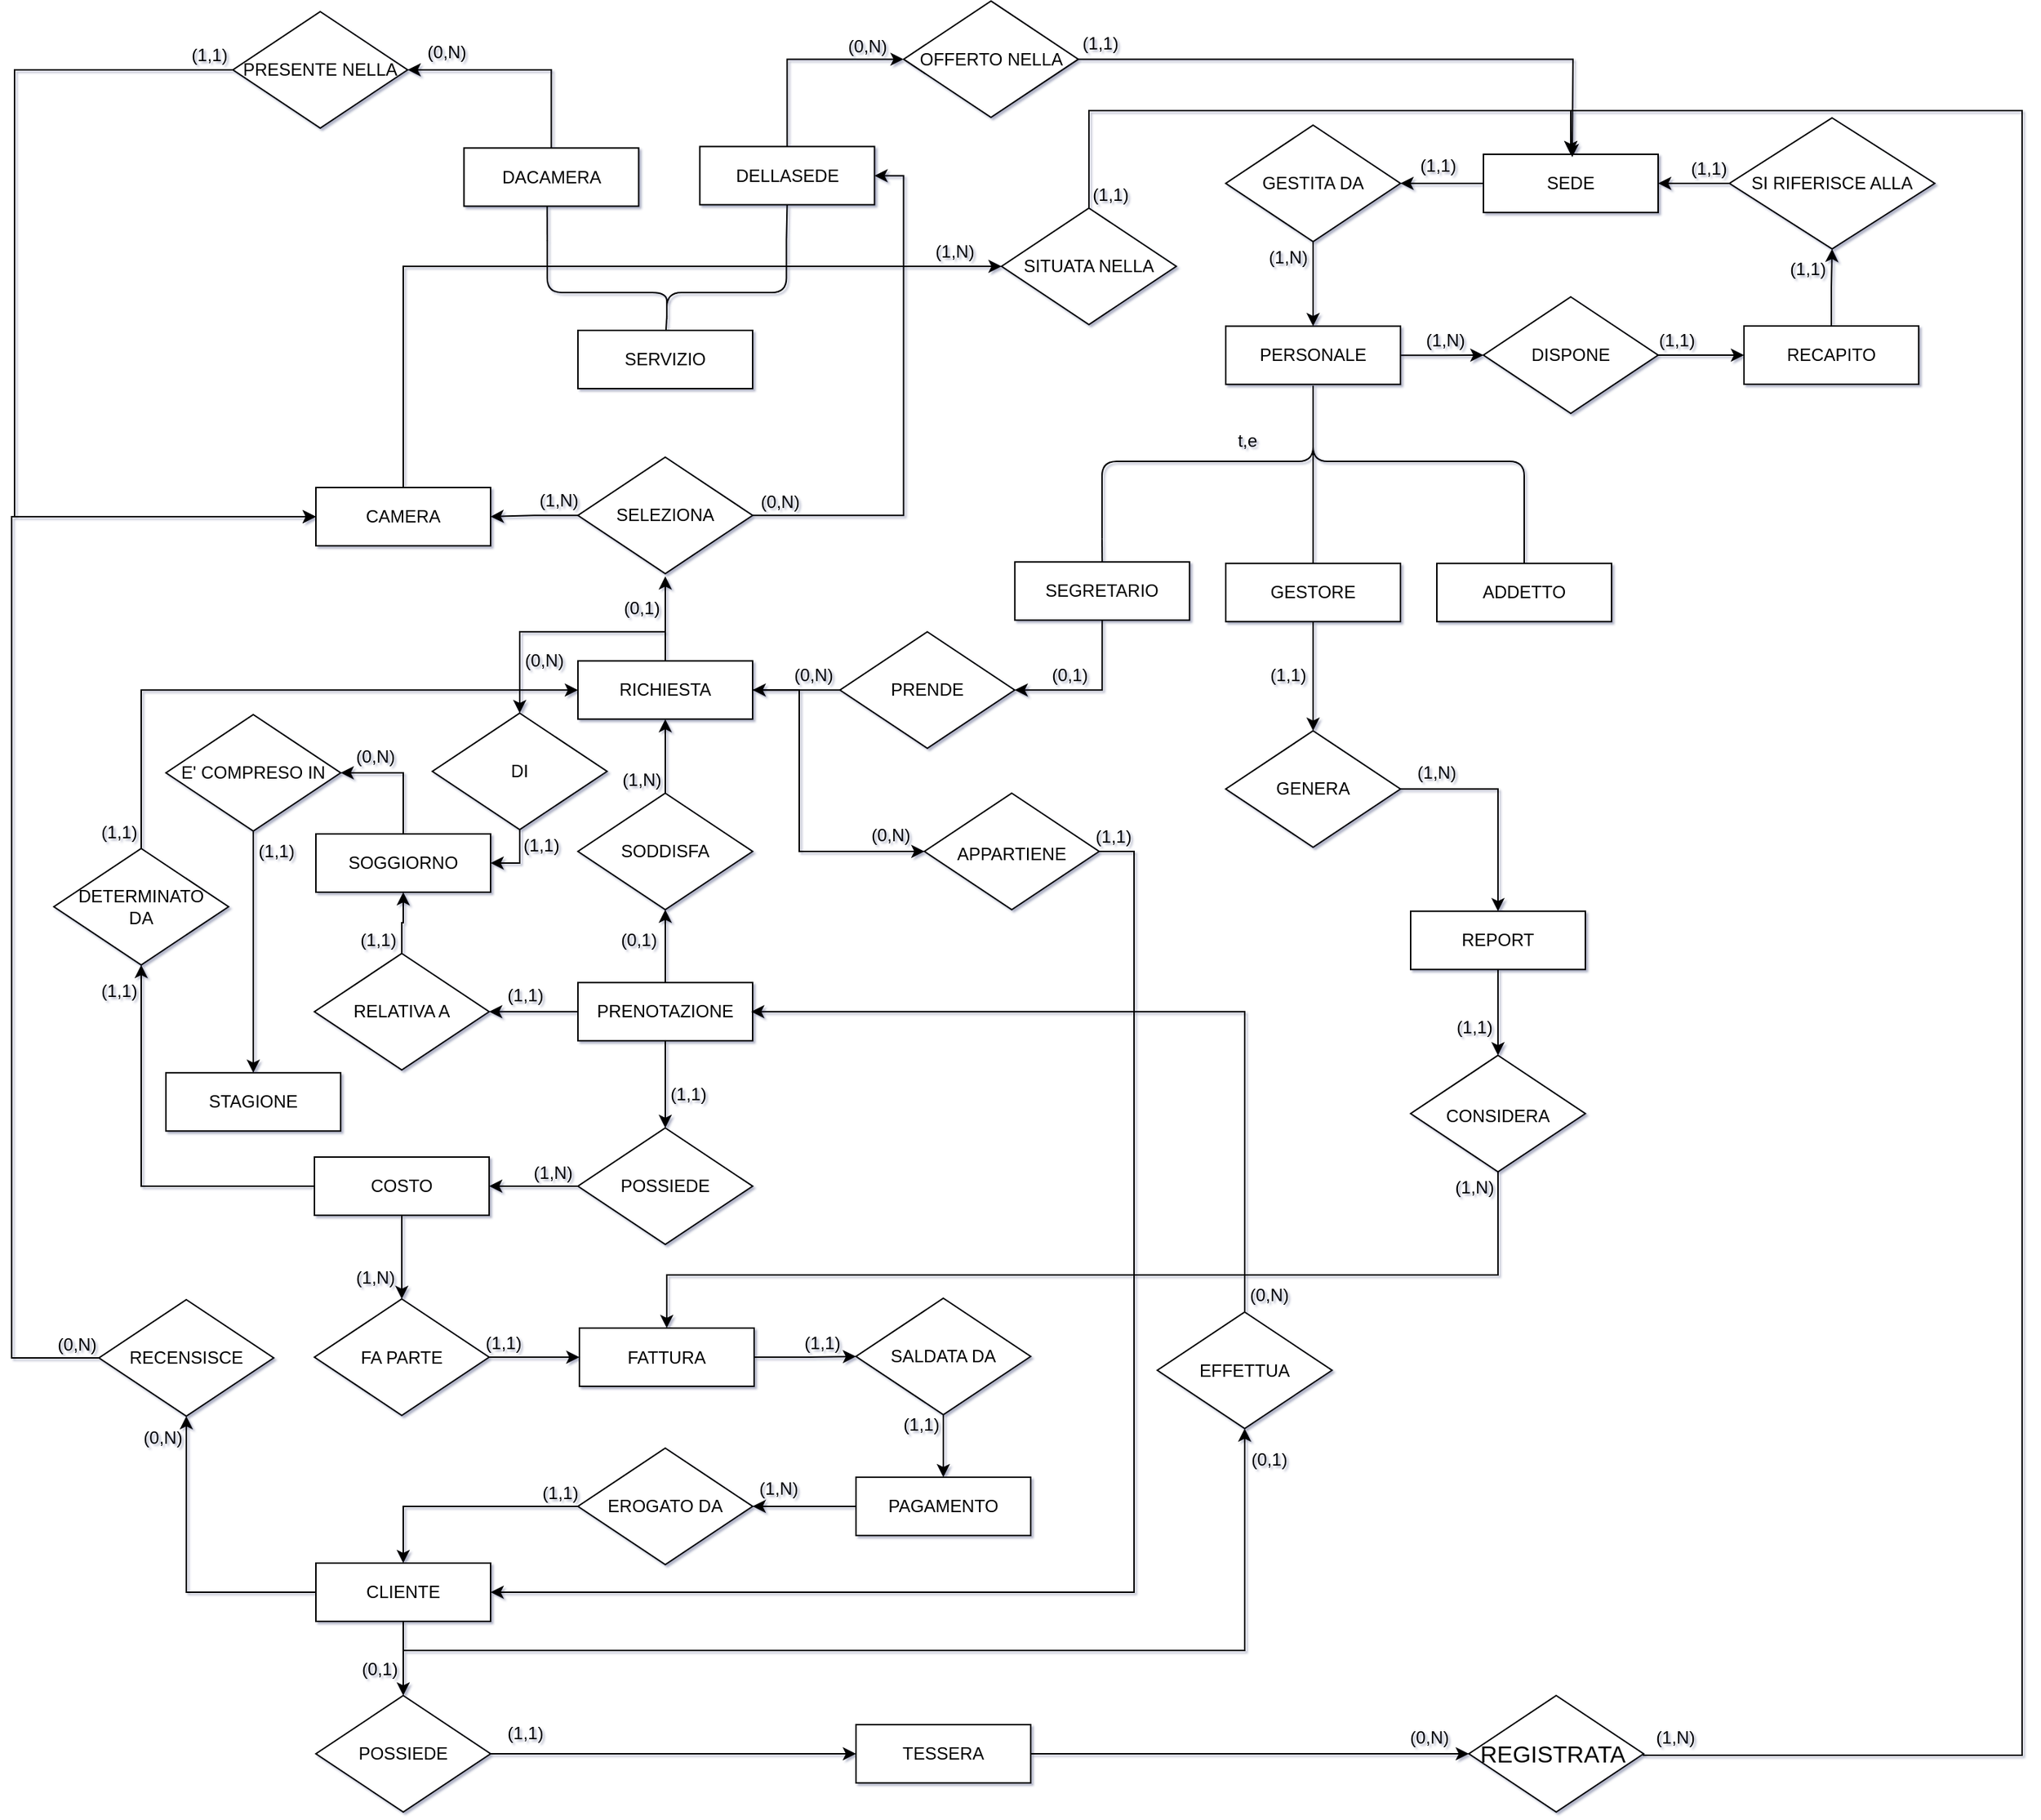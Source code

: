 <mxfile version="20.8.21" type="google"><diagram id="C5RBs43oDa-KdzZeNtuy" name="Page-1"><mxGraphModel grid="1" page="1" gridSize="10" guides="1" tooltips="1" connect="1" arrows="1" fold="1" pageScale="1" pageWidth="827" pageHeight="1169" math="0" shadow="1"><root><mxCell id="WIyWlLk6GJQsqaUBKTNV-0"/><mxCell id="WIyWlLk6GJQsqaUBKTNV-1" parent="WIyWlLk6GJQsqaUBKTNV-0"/><mxCell id="6fpHNB0eVCHuUHspSvbp-46" style="edgeStyle=orthogonalEdgeStyle;rounded=0;orthogonalLoop=1;jettySize=auto;html=1;entryX=0;entryY=0.5;entryDx=0;entryDy=0;fontSize=12;" edge="1" parent="WIyWlLk6GJQsqaUBKTNV-1" source="6fpHNB0eVCHuUHspSvbp-22" target="6fpHNB0eVCHuUHspSvbp-45"><mxGeometry relative="1" as="geometry"/></mxCell><mxCell id="6fpHNB0eVCHuUHspSvbp-22" value="PERSONALE" style="rounded=0;whiteSpace=wrap;html=1;fontSize=12;" vertex="1" parent="WIyWlLk6GJQsqaUBKTNV-1"><mxGeometry x="-558" y="-1033.88" width="120" height="40" as="geometry"/></mxCell><mxCell id="6fpHNB0eVCHuUHspSvbp-23" value="" style="shape=curlyBracket;whiteSpace=wrap;html=1;rounded=1;flipH=1;labelPosition=right;verticalLabelPosition=middle;align=left;verticalAlign=middle;fontSize=12;rotation=-90;size=0.5;" vertex="1" parent="WIyWlLk6GJQsqaUBKTNV-1"><mxGeometry x="-551.12" y="-1086" width="106.25" height="290" as="geometry"/></mxCell><mxCell id="6fpHNB0eVCHuUHspSvbp-117" style="edgeStyle=orthogonalEdgeStyle;rounded=0;orthogonalLoop=1;jettySize=auto;html=1;entryX=0.5;entryY=0;entryDx=0;entryDy=0;fontSize=12;" edge="1" parent="WIyWlLk6GJQsqaUBKTNV-1" source="6fpHNB0eVCHuUHspSvbp-25" target="6fpHNB0eVCHuUHspSvbp-35"><mxGeometry relative="1" as="geometry"/></mxCell><mxCell id="6fpHNB0eVCHuUHspSvbp-25" value="GESTORE" style="rounded=0;whiteSpace=wrap;html=1;fontSize=12;" vertex="1" parent="WIyWlLk6GJQsqaUBKTNV-1"><mxGeometry x="-558" y="-870.88" width="120" height="40" as="geometry"/></mxCell><mxCell id="6fpHNB0eVCHuUHspSvbp-26" style="edgeStyle=orthogonalEdgeStyle;rounded=0;orthogonalLoop=1;jettySize=auto;html=1;entryX=1;entryY=0.5;entryDx=0;entryDy=0;fontSize=12;exitX=0.5;exitY=1;exitDx=0;exitDy=0;" edge="1" parent="WIyWlLk6GJQsqaUBKTNV-1" source="6fpHNB0eVCHuUHspSvbp-27" target="6fpHNB0eVCHuUHspSvbp-40"><mxGeometry relative="1" as="geometry"/></mxCell><mxCell id="6fpHNB0eVCHuUHspSvbp-27" value="SEGRETARIO" style="rounded=0;whiteSpace=wrap;html=1;fontSize=12;" vertex="1" parent="WIyWlLk6GJQsqaUBKTNV-1"><mxGeometry x="-702.87" y="-871.88" width="120" height="40" as="geometry"/></mxCell><mxCell id="6fpHNB0eVCHuUHspSvbp-28" value="" style="endArrow=none;html=1;rounded=0;fontSize=12;startSize=8;endSize=8;curved=1;exitX=0.1;exitY=0.5;exitDx=0;exitDy=0;exitPerimeter=0;entryX=0.5;entryY=1;entryDx=0;entryDy=0;" edge="1" parent="WIyWlLk6GJQsqaUBKTNV-1" source="6fpHNB0eVCHuUHspSvbp-23"><mxGeometry width="50" height="50" relative="1" as="geometry"><mxPoint x="-468" y="-972.88" as="sourcePoint"/><mxPoint x="-498" y="-992.88" as="targetPoint"/></mxGeometry></mxCell><mxCell id="6fpHNB0eVCHuUHspSvbp-29" value="ADDETTO" style="rounded=0;whiteSpace=wrap;html=1;fontSize=12;" vertex="1" parent="WIyWlLk6GJQsqaUBKTNV-1"><mxGeometry x="-413" y="-870.88" width="120" height="40" as="geometry"/></mxCell><mxCell id="6fpHNB0eVCHuUHspSvbp-31" value="" style="endArrow=none;html=1;rounded=0;fontSize=12;startSize=8;endSize=8;curved=1;exitX=0.5;exitY=1;exitDx=0;exitDy=0;entryX=0.5;entryY=0;entryDx=0;entryDy=0;" edge="1" parent="WIyWlLk6GJQsqaUBKTNV-1" target="6fpHNB0eVCHuUHspSvbp-25"><mxGeometry width="50" height="50" relative="1" as="geometry"><mxPoint x="-498" y="-992.88" as="sourcePoint"/><mxPoint x="-518" y="-862.88" as="targetPoint"/></mxGeometry></mxCell><mxCell id="6fpHNB0eVCHuUHspSvbp-32" value="" style="endArrow=none;html=1;rounded=0;fontSize=12;startSize=8;endSize=8;curved=1;exitX=0.5;exitY=0;exitDx=0;exitDy=0;entryX=1;entryY=0;entryDx=0;entryDy=0;entryPerimeter=0;" edge="1" parent="WIyWlLk6GJQsqaUBKTNV-1" source="6fpHNB0eVCHuUHspSvbp-27" target="6fpHNB0eVCHuUHspSvbp-23"><mxGeometry width="50" height="50" relative="1" as="geometry"><mxPoint x="-568" y="-812.88" as="sourcePoint"/><mxPoint x="-518" y="-862.88" as="targetPoint"/></mxGeometry></mxCell><mxCell id="6fpHNB0eVCHuUHspSvbp-33" value="t,e" style="text;html=1;strokeColor=none;fillColor=none;align=center;verticalAlign=middle;whiteSpace=wrap;rounded=0;fontSize=12;" vertex="1" parent="WIyWlLk6GJQsqaUBKTNV-1"><mxGeometry x="-573" y="-969.88" width="60" height="30" as="geometry"/></mxCell><mxCell id="6fpHNB0eVCHuUHspSvbp-116" style="edgeStyle=orthogonalEdgeStyle;rounded=0;orthogonalLoop=1;jettySize=auto;html=1;entryX=0.5;entryY=0;entryDx=0;entryDy=0;fontSize=12;" edge="1" parent="WIyWlLk6GJQsqaUBKTNV-1" source="6fpHNB0eVCHuUHspSvbp-35" target="6fpHNB0eVCHuUHspSvbp-36"><mxGeometry relative="1" as="geometry"/></mxCell><mxCell id="6fpHNB0eVCHuUHspSvbp-35" value="GENERA" style="rhombus;whiteSpace=wrap;html=1;fontSize=12;rounded=0;" vertex="1" parent="WIyWlLk6GJQsqaUBKTNV-1"><mxGeometry x="-558" y="-755.88" width="120" height="80" as="geometry"/></mxCell><mxCell id="6fpHNB0eVCHuUHspSvbp-128" style="edgeStyle=orthogonalEdgeStyle;rounded=0;orthogonalLoop=1;jettySize=auto;html=1;fontSize=12;" edge="1" parent="WIyWlLk6GJQsqaUBKTNV-1" source="6fpHNB0eVCHuUHspSvbp-36" target="6fpHNB0eVCHuUHspSvbp-127"><mxGeometry relative="1" as="geometry"/></mxCell><mxCell id="6fpHNB0eVCHuUHspSvbp-36" value="REPORT" style="whiteSpace=wrap;html=1;fontSize=12;rounded=0;" vertex="1" parent="WIyWlLk6GJQsqaUBKTNV-1"><mxGeometry x="-431" y="-631.88" width="120" height="40" as="geometry"/></mxCell><mxCell id="6fpHNB0eVCHuUHspSvbp-39" style="edgeStyle=orthogonalEdgeStyle;rounded=0;orthogonalLoop=1;jettySize=auto;html=1;entryX=1;entryY=0.5;entryDx=0;entryDy=0;fontSize=12;" edge="1" parent="WIyWlLk6GJQsqaUBKTNV-1" source="6fpHNB0eVCHuUHspSvbp-40" target="6fpHNB0eVCHuUHspSvbp-41"><mxGeometry relative="1" as="geometry"><mxPoint x="-831" y="-783.88" as="targetPoint"/></mxGeometry></mxCell><mxCell id="6fpHNB0eVCHuUHspSvbp-40" value="PRENDE" style="rhombus;whiteSpace=wrap;html=1;fontSize=12;rounded=0;" vertex="1" parent="WIyWlLk6GJQsqaUBKTNV-1"><mxGeometry x="-823" y="-823.88" width="120" height="80" as="geometry"/></mxCell><mxCell id="6fpHNB0eVCHuUHspSvbp-87" style="edgeStyle=orthogonalEdgeStyle;rounded=0;orthogonalLoop=1;jettySize=auto;html=1;fontSize=12;" edge="1" parent="WIyWlLk6GJQsqaUBKTNV-1" source="6fpHNB0eVCHuUHspSvbp-41"><mxGeometry relative="1" as="geometry"><mxPoint x="-943" y="-862" as="targetPoint"/></mxGeometry></mxCell><mxCell id="6fpHNB0eVCHuUHspSvbp-136" style="edgeStyle=orthogonalEdgeStyle;rounded=0;orthogonalLoop=1;jettySize=auto;html=1;entryX=0;entryY=0.5;entryDx=0;entryDy=0;fontSize=12;" edge="1" parent="WIyWlLk6GJQsqaUBKTNV-1" source="6fpHNB0eVCHuUHspSvbp-41" target="6fpHNB0eVCHuUHspSvbp-135"><mxGeometry relative="1" as="geometry"><Array as="points"><mxPoint x="-851" y="-784"/><mxPoint x="-851" y="-673"/></Array></mxGeometry></mxCell><mxCell id="gUNJFLklFTT_6AEYlTie-10" style="edgeStyle=orthogonalEdgeStyle;rounded=0;orthogonalLoop=1;jettySize=auto;html=1;exitX=0.5;exitY=0;exitDx=0;exitDy=0;" edge="1" parent="WIyWlLk6GJQsqaUBKTNV-1" source="6fpHNB0eVCHuUHspSvbp-41" target="gUNJFLklFTT_6AEYlTie-9"><mxGeometry relative="1" as="geometry"/></mxCell><mxCell id="6fpHNB0eVCHuUHspSvbp-41" value="RICHIESTA" style="rounded=0;whiteSpace=wrap;html=1;fontSize=12;" vertex="1" parent="WIyWlLk6GJQsqaUBKTNV-1"><mxGeometry x="-1003" y="-803.88" width="120" height="40" as="geometry"/></mxCell><mxCell id="6fpHNB0eVCHuUHspSvbp-42" value="(0,N)" style="text;html=1;strokeColor=none;fillColor=none;align=center;verticalAlign=middle;whiteSpace=wrap;rounded=0;fontSize=12;" vertex="1" parent="WIyWlLk6GJQsqaUBKTNV-1"><mxGeometry x="-871" y="-808.88" width="60" height="30" as="geometry"/></mxCell><mxCell id="6fpHNB0eVCHuUHspSvbp-43" value="(0,1)" style="text;html=1;strokeColor=none;fillColor=none;align=center;verticalAlign=middle;whiteSpace=wrap;rounded=0;fontSize=12;" vertex="1" parent="WIyWlLk6GJQsqaUBKTNV-1"><mxGeometry x="-695.0" y="-808.88" width="60" height="30" as="geometry"/></mxCell><mxCell id="6fpHNB0eVCHuUHspSvbp-48" style="edgeStyle=orthogonalEdgeStyle;rounded=0;orthogonalLoop=1;jettySize=auto;html=1;entryX=0;entryY=0.5;entryDx=0;entryDy=0;fontSize=12;" edge="1" parent="WIyWlLk6GJQsqaUBKTNV-1" source="6fpHNB0eVCHuUHspSvbp-45" target="6fpHNB0eVCHuUHspSvbp-47"><mxGeometry relative="1" as="geometry"/></mxCell><mxCell id="6fpHNB0eVCHuUHspSvbp-45" value="DISPONE" style="rhombus;whiteSpace=wrap;html=1;fontSize=12;" vertex="1" parent="WIyWlLk6GJQsqaUBKTNV-1"><mxGeometry x="-381" y="-1054" width="120" height="80" as="geometry"/></mxCell><mxCell id="6fpHNB0eVCHuUHspSvbp-122" style="edgeStyle=orthogonalEdgeStyle;rounded=0;orthogonalLoop=1;jettySize=auto;html=1;entryX=0.5;entryY=1;entryDx=0;entryDy=0;fontSize=12;" edge="1" parent="WIyWlLk6GJQsqaUBKTNV-1" source="6fpHNB0eVCHuUHspSvbp-47" target="6fpHNB0eVCHuUHspSvbp-49"><mxGeometry relative="1" as="geometry"/></mxCell><mxCell id="6fpHNB0eVCHuUHspSvbp-47" value="RECAPITO" style="rounded=0;whiteSpace=wrap;html=1;fontSize=12;" vertex="1" parent="WIyWlLk6GJQsqaUBKTNV-1"><mxGeometry x="-202" y="-1034" width="120" height="40" as="geometry"/></mxCell><mxCell id="6fpHNB0eVCHuUHspSvbp-52" style="edgeStyle=orthogonalEdgeStyle;rounded=0;orthogonalLoop=1;jettySize=auto;html=1;fontSize=12;" edge="1" parent="WIyWlLk6GJQsqaUBKTNV-1" source="6fpHNB0eVCHuUHspSvbp-49" target="6fpHNB0eVCHuUHspSvbp-51"><mxGeometry relative="1" as="geometry"/></mxCell><mxCell id="6fpHNB0eVCHuUHspSvbp-49" value="&lt;font style=&quot;font-size: 12px;&quot;&gt;SI RIFERISCE ALLA&lt;/font&gt;" style="rhombus;whiteSpace=wrap;html=1;fontSize=12;" vertex="1" parent="WIyWlLk6GJQsqaUBKTNV-1"><mxGeometry x="-212" y="-1177" width="141" height="90" as="geometry"/></mxCell><mxCell id="6fpHNB0eVCHuUHspSvbp-123" style="edgeStyle=orthogonalEdgeStyle;rounded=0;orthogonalLoop=1;jettySize=auto;html=1;entryX=1;entryY=0.5;entryDx=0;entryDy=0;fontSize=12;exitX=0;exitY=0.5;exitDx=0;exitDy=0;" edge="1" parent="WIyWlLk6GJQsqaUBKTNV-1" source="6fpHNB0eVCHuUHspSvbp-51" target="6fpHNB0eVCHuUHspSvbp-54"><mxGeometry relative="1" as="geometry"/></mxCell><mxCell id="6fpHNB0eVCHuUHspSvbp-51" value="SEDE" style="rounded=0;whiteSpace=wrap;html=1;fontSize=12;" vertex="1" parent="WIyWlLk6GJQsqaUBKTNV-1"><mxGeometry x="-381" y="-1152" width="120" height="40" as="geometry"/></mxCell><mxCell id="6fpHNB0eVCHuUHspSvbp-56" style="edgeStyle=orthogonalEdgeStyle;rounded=0;orthogonalLoop=1;jettySize=auto;html=1;fontSize=12;entryX=0.5;entryY=0;entryDx=0;entryDy=0;" edge="1" parent="WIyWlLk6GJQsqaUBKTNV-1" source="6fpHNB0eVCHuUHspSvbp-54" target="6fpHNB0eVCHuUHspSvbp-22"><mxGeometry relative="1" as="geometry"><mxPoint x="-403" y="-1231.882" as="targetPoint"/></mxGeometry></mxCell><mxCell id="6fpHNB0eVCHuUHspSvbp-54" value="GESTITA DA" style="rhombus;whiteSpace=wrap;html=1;fontSize=12;" vertex="1" parent="WIyWlLk6GJQsqaUBKTNV-1"><mxGeometry x="-558" y="-1172" width="120" height="80" as="geometry"/></mxCell><mxCell id="6fpHNB0eVCHuUHspSvbp-134" style="edgeStyle=orthogonalEdgeStyle;rounded=0;orthogonalLoop=1;jettySize=auto;html=1;exitX=0.5;exitY=0;exitDx=0;exitDy=0;fontSize=12;" edge="1" parent="WIyWlLk6GJQsqaUBKTNV-1" source="6fpHNB0eVCHuUHspSvbp-57" target="6fpHNB0eVCHuUHspSvbp-41"><mxGeometry relative="1" as="geometry"/></mxCell><mxCell id="6fpHNB0eVCHuUHspSvbp-57" value="SODDISFA" style="rhombus;whiteSpace=wrap;html=1;fontSize=12;" vertex="1" parent="WIyWlLk6GJQsqaUBKTNV-1"><mxGeometry x="-1003" y="-713" width="120" height="80" as="geometry"/></mxCell><mxCell id="6fpHNB0eVCHuUHspSvbp-62" style="edgeStyle=orthogonalEdgeStyle;rounded=0;orthogonalLoop=1;jettySize=auto;html=1;entryX=1;entryY=0.5;entryDx=0;entryDy=0;fontSize=12;" edge="1" parent="WIyWlLk6GJQsqaUBKTNV-1" source="6fpHNB0eVCHuUHspSvbp-59" target="6fpHNB0eVCHuUHspSvbp-61"><mxGeometry relative="1" as="geometry"/></mxCell><mxCell id="6fpHNB0eVCHuUHspSvbp-67" style="edgeStyle=orthogonalEdgeStyle;rounded=0;orthogonalLoop=1;jettySize=auto;html=1;entryX=0.5;entryY=0;entryDx=0;entryDy=0;fontSize=12;" edge="1" parent="WIyWlLk6GJQsqaUBKTNV-1" source="6fpHNB0eVCHuUHspSvbp-59" target="6fpHNB0eVCHuUHspSvbp-66"><mxGeometry relative="1" as="geometry"/></mxCell><mxCell id="6fpHNB0eVCHuUHspSvbp-133" style="edgeStyle=orthogonalEdgeStyle;rounded=0;orthogonalLoop=1;jettySize=auto;html=1;entryX=0.5;entryY=1;entryDx=0;entryDy=0;fontSize=12;" edge="1" parent="WIyWlLk6GJQsqaUBKTNV-1" source="6fpHNB0eVCHuUHspSvbp-59" target="6fpHNB0eVCHuUHspSvbp-57"><mxGeometry relative="1" as="geometry"/></mxCell><mxCell id="6fpHNB0eVCHuUHspSvbp-59" value="&lt;font style=&quot;font-size: 12px;&quot;&gt;PRENOTAZIONE&lt;/font&gt;" style="rounded=0;whiteSpace=wrap;html=1;fontSize=12;" vertex="1" parent="WIyWlLk6GJQsqaUBKTNV-1"><mxGeometry x="-1003" y="-582.88" width="120" height="40" as="geometry"/></mxCell><mxCell id="6fpHNB0eVCHuUHspSvbp-65" style="edgeStyle=orthogonalEdgeStyle;rounded=0;orthogonalLoop=1;jettySize=auto;html=1;entryX=0.5;entryY=1;entryDx=0;entryDy=0;fontSize=12;" edge="1" parent="WIyWlLk6GJQsqaUBKTNV-1" source="6fpHNB0eVCHuUHspSvbp-61" target="6fpHNB0eVCHuUHspSvbp-64"><mxGeometry relative="1" as="geometry"/></mxCell><mxCell id="6fpHNB0eVCHuUHspSvbp-61" value="RELATIVA A" style="rhombus;whiteSpace=wrap;html=1;fontSize=12;" vertex="1" parent="WIyWlLk6GJQsqaUBKTNV-1"><mxGeometry x="-1184" y="-602.88" width="120" height="80" as="geometry"/></mxCell><mxCell id="gUNJFLklFTT_6AEYlTie-5" style="edgeStyle=orthogonalEdgeStyle;rounded=0;orthogonalLoop=1;jettySize=auto;html=1;entryX=1;entryY=0.5;entryDx=0;entryDy=0;" edge="1" parent="WIyWlLk6GJQsqaUBKTNV-1" source="6fpHNB0eVCHuUHspSvbp-64" target="gUNJFLklFTT_6AEYlTie-1"><mxGeometry relative="1" as="geometry"/></mxCell><mxCell id="6fpHNB0eVCHuUHspSvbp-64" value="SOGGIORNO" style="rounded=0;whiteSpace=wrap;html=1;fontSize=12;" vertex="1" parent="WIyWlLk6GJQsqaUBKTNV-1"><mxGeometry x="-1183" y="-685" width="120" height="40" as="geometry"/></mxCell><mxCell id="6fpHNB0eVCHuUHspSvbp-69" style="edgeStyle=orthogonalEdgeStyle;rounded=0;orthogonalLoop=1;jettySize=auto;html=1;fontSize=12;" edge="1" parent="WIyWlLk6GJQsqaUBKTNV-1" source="6fpHNB0eVCHuUHspSvbp-66" target="6fpHNB0eVCHuUHspSvbp-68"><mxGeometry relative="1" as="geometry"/></mxCell><mxCell id="6fpHNB0eVCHuUHspSvbp-66" value="POSSIEDE" style="rhombus;whiteSpace=wrap;html=1;fontSize=12;" vertex="1" parent="WIyWlLk6GJQsqaUBKTNV-1"><mxGeometry x="-1003" y="-483" width="120" height="80" as="geometry"/></mxCell><mxCell id="6fpHNB0eVCHuUHspSvbp-71" style="edgeStyle=orthogonalEdgeStyle;rounded=0;orthogonalLoop=1;jettySize=auto;html=1;entryX=0.5;entryY=1;entryDx=0;entryDy=0;fontSize=12;" edge="1" parent="WIyWlLk6GJQsqaUBKTNV-1" source="6fpHNB0eVCHuUHspSvbp-68" target="6fpHNB0eVCHuUHspSvbp-70"><mxGeometry relative="1" as="geometry"/></mxCell><mxCell id="6fpHNB0eVCHuUHspSvbp-75" style="edgeStyle=orthogonalEdgeStyle;rounded=0;orthogonalLoop=1;jettySize=auto;html=1;entryX=0.5;entryY=0;entryDx=0;entryDy=0;fontSize=12;" edge="1" parent="WIyWlLk6GJQsqaUBKTNV-1" source="6fpHNB0eVCHuUHspSvbp-68" target="6fpHNB0eVCHuUHspSvbp-73"><mxGeometry relative="1" as="geometry"/></mxCell><mxCell id="6fpHNB0eVCHuUHspSvbp-68" value="COSTO" style="rounded=0;whiteSpace=wrap;html=1;fontSize=12;" vertex="1" parent="WIyWlLk6GJQsqaUBKTNV-1"><mxGeometry x="-1184" y="-463" width="120" height="40" as="geometry"/></mxCell><mxCell id="6fpHNB0eVCHuUHspSvbp-72" style="edgeStyle=orthogonalEdgeStyle;rounded=0;orthogonalLoop=1;jettySize=auto;html=1;exitX=0.5;exitY=0;exitDx=0;exitDy=0;fontSize=12;entryX=0;entryY=0.5;entryDx=0;entryDy=0;" edge="1" parent="WIyWlLk6GJQsqaUBKTNV-1" source="6fpHNB0eVCHuUHspSvbp-70" target="6fpHNB0eVCHuUHspSvbp-41"><mxGeometry relative="1" as="geometry"/></mxCell><mxCell id="6fpHNB0eVCHuUHspSvbp-70" value="&lt;font style=&quot;font-size: 12px;&quot;&gt;DETERMINATO&lt;br&gt;DA&lt;/font&gt;" style="rhombus;whiteSpace=wrap;html=1;fontSize=12;" vertex="1" parent="WIyWlLk6GJQsqaUBKTNV-1"><mxGeometry x="-1363" y="-675" width="120" height="80" as="geometry"/></mxCell><mxCell id="6fpHNB0eVCHuUHspSvbp-126" style="edgeStyle=orthogonalEdgeStyle;rounded=0;orthogonalLoop=1;jettySize=auto;html=1;entryX=0;entryY=0.5;entryDx=0;entryDy=0;fontSize=12;" edge="1" parent="WIyWlLk6GJQsqaUBKTNV-1" source="6fpHNB0eVCHuUHspSvbp-73" target="6fpHNB0eVCHuUHspSvbp-77"><mxGeometry relative="1" as="geometry"/></mxCell><mxCell id="6fpHNB0eVCHuUHspSvbp-73" value="FA PARTE" style="rhombus;whiteSpace=wrap;html=1;fontSize=12;" vertex="1" parent="WIyWlLk6GJQsqaUBKTNV-1"><mxGeometry x="-1184" y="-365.5" width="120" height="80" as="geometry"/></mxCell><mxCell id="6fpHNB0eVCHuUHspSvbp-82" style="edgeStyle=orthogonalEdgeStyle;rounded=0;orthogonalLoop=1;jettySize=auto;html=1;fontSize=12;exitX=1;exitY=0.5;exitDx=0;exitDy=0;" edge="1" parent="WIyWlLk6GJQsqaUBKTNV-1" source="6fpHNB0eVCHuUHspSvbp-77" target="6fpHNB0eVCHuUHspSvbp-80"><mxGeometry relative="1" as="geometry"/></mxCell><mxCell id="6fpHNB0eVCHuUHspSvbp-77" value="FATTURA" style="rounded=0;whiteSpace=wrap;html=1;fontSize=12;" vertex="1" parent="WIyWlLk6GJQsqaUBKTNV-1"><mxGeometry x="-1002" y="-345.5" width="120" height="40" as="geometry"/></mxCell><mxCell id="6fpHNB0eVCHuUHspSvbp-83" style="edgeStyle=orthogonalEdgeStyle;rounded=0;orthogonalLoop=1;jettySize=auto;html=1;fontSize=12;" edge="1" parent="WIyWlLk6GJQsqaUBKTNV-1" source="6fpHNB0eVCHuUHspSvbp-80" target="6fpHNB0eVCHuUHspSvbp-81"><mxGeometry relative="1" as="geometry"/></mxCell><mxCell id="6fpHNB0eVCHuUHspSvbp-80" value="SALDATA DA" style="rhombus;whiteSpace=wrap;html=1;fontSize=12;" vertex="1" parent="WIyWlLk6GJQsqaUBKTNV-1"><mxGeometry x="-812" y="-366" width="120" height="80" as="geometry"/></mxCell><mxCell id="6fpHNB0eVCHuUHspSvbp-85" style="edgeStyle=orthogonalEdgeStyle;rounded=0;orthogonalLoop=1;jettySize=auto;html=1;fontSize=12;" edge="1" parent="WIyWlLk6GJQsqaUBKTNV-1" source="6fpHNB0eVCHuUHspSvbp-81" target="6fpHNB0eVCHuUHspSvbp-84"><mxGeometry relative="1" as="geometry"/></mxCell><mxCell id="6fpHNB0eVCHuUHspSvbp-81" value="PAGAMENTO" style="rounded=0;whiteSpace=wrap;html=1;fontSize=12;" vertex="1" parent="WIyWlLk6GJQsqaUBKTNV-1"><mxGeometry x="-812" y="-243" width="120" height="40" as="geometry"/></mxCell><mxCell id="6fpHNB0eVCHuUHspSvbp-96" style="edgeStyle=orthogonalEdgeStyle;rounded=0;orthogonalLoop=1;jettySize=auto;html=1;exitX=0;exitY=0.5;exitDx=0;exitDy=0;entryX=0.5;entryY=0;entryDx=0;entryDy=0;fontSize=12;" edge="1" parent="WIyWlLk6GJQsqaUBKTNV-1" source="6fpHNB0eVCHuUHspSvbp-84" target="6fpHNB0eVCHuUHspSvbp-95"><mxGeometry relative="1" as="geometry"/></mxCell><mxCell id="6fpHNB0eVCHuUHspSvbp-84" value="EROGATO DA" style="rhombus;whiteSpace=wrap;html=1;fontSize=12;" vertex="1" parent="WIyWlLk6GJQsqaUBKTNV-1"><mxGeometry x="-1003" y="-263" width="120" height="80" as="geometry"/></mxCell><mxCell id="6fpHNB0eVCHuUHspSvbp-91" style="edgeStyle=orthogonalEdgeStyle;rounded=0;orthogonalLoop=1;jettySize=auto;html=1;entryX=1;entryY=0.5;entryDx=0;entryDy=0;fontSize=12;exitX=1;exitY=0.5;exitDx=0;exitDy=0;" edge="1" parent="WIyWlLk6GJQsqaUBKTNV-1" source="6fpHNB0eVCHuUHspSvbp-86" target="MSQcOVzd_UN_yYD-CYMR-22"><mxGeometry relative="1" as="geometry"/></mxCell><mxCell id="6fpHNB0eVCHuUHspSvbp-94" style="edgeStyle=orthogonalEdgeStyle;rounded=0;orthogonalLoop=1;jettySize=auto;html=1;entryX=1;entryY=0.5;entryDx=0;entryDy=0;fontSize=12;" edge="1" parent="WIyWlLk6GJQsqaUBKTNV-1" source="6fpHNB0eVCHuUHspSvbp-86" target="6fpHNB0eVCHuUHspSvbp-93"><mxGeometry relative="1" as="geometry"/></mxCell><mxCell id="6fpHNB0eVCHuUHspSvbp-86" value="SELEZIONA" style="rhombus;whiteSpace=wrap;html=1;fontSize=12;" vertex="1" parent="WIyWlLk6GJQsqaUBKTNV-1"><mxGeometry x="-1003" y="-943.88" width="120" height="80" as="geometry"/></mxCell><mxCell id="6fpHNB0eVCHuUHspSvbp-90" value="SERVIZIO" style="rounded=0;whiteSpace=wrap;html=1;fontSize=12;" vertex="1" parent="WIyWlLk6GJQsqaUBKTNV-1"><mxGeometry x="-1003" y="-1031" width="120" height="40" as="geometry"/></mxCell><mxCell id="6fpHNB0eVCHuUHspSvbp-120" style="edgeStyle=orthogonalEdgeStyle;rounded=0;orthogonalLoop=1;jettySize=auto;html=1;entryX=0;entryY=0.5;entryDx=0;entryDy=0;fontSize=12;exitX=0.5;exitY=0;exitDx=0;exitDy=0;" edge="1" parent="WIyWlLk6GJQsqaUBKTNV-1" source="6fpHNB0eVCHuUHspSvbp-93" target="6fpHNB0eVCHuUHspSvbp-119"><mxGeometry relative="1" as="geometry"><Array as="points"><mxPoint x="-1123" y="-1075"/></Array></mxGeometry></mxCell><mxCell id="6fpHNB0eVCHuUHspSvbp-93" value="CAMERA" style="rounded=0;whiteSpace=wrap;html=1;fontSize=12;" vertex="1" parent="WIyWlLk6GJQsqaUBKTNV-1"><mxGeometry x="-1183" y="-923" width="120" height="40" as="geometry"/></mxCell><mxCell id="6fpHNB0eVCHuUHspSvbp-103" style="edgeStyle=orthogonalEdgeStyle;rounded=0;orthogonalLoop=1;jettySize=auto;html=1;entryX=0.5;entryY=1;entryDx=0;entryDy=0;fontSize=12;" edge="1" parent="WIyWlLk6GJQsqaUBKTNV-1" source="6fpHNB0eVCHuUHspSvbp-95" target="6fpHNB0eVCHuUHspSvbp-99"><mxGeometry relative="1" as="geometry"/></mxCell><mxCell id="6fpHNB0eVCHuUHspSvbp-105" style="edgeStyle=orthogonalEdgeStyle;rounded=0;orthogonalLoop=1;jettySize=auto;html=1;fontSize=12;" edge="1" parent="WIyWlLk6GJQsqaUBKTNV-1" source="6fpHNB0eVCHuUHspSvbp-95" target="6fpHNB0eVCHuUHspSvbp-98"><mxGeometry relative="1" as="geometry"/></mxCell><mxCell id="6fpHNB0eVCHuUHspSvbp-114" style="edgeStyle=orthogonalEdgeStyle;rounded=0;orthogonalLoop=1;jettySize=auto;html=1;entryX=0.5;entryY=1;entryDx=0;entryDy=0;fontSize=12;exitX=0.5;exitY=1;exitDx=0;exitDy=0;" edge="1" parent="WIyWlLk6GJQsqaUBKTNV-1" source="6fpHNB0eVCHuUHspSvbp-95" target="6fpHNB0eVCHuUHspSvbp-113"><mxGeometry relative="1" as="geometry"/></mxCell><mxCell id="6fpHNB0eVCHuUHspSvbp-95" value="CLIENTE" style="rounded=0;whiteSpace=wrap;html=1;fontSize=12;" vertex="1" parent="WIyWlLk6GJQsqaUBKTNV-1"><mxGeometry x="-1183" y="-184" width="120" height="40" as="geometry"/></mxCell><mxCell id="6fpHNB0eVCHuUHspSvbp-102" style="edgeStyle=orthogonalEdgeStyle;rounded=0;orthogonalLoop=1;jettySize=auto;html=1;entryX=0;entryY=0.5;entryDx=0;entryDy=0;fontSize=12;" edge="1" parent="WIyWlLk6GJQsqaUBKTNV-1" source="6fpHNB0eVCHuUHspSvbp-98" target="6fpHNB0eVCHuUHspSvbp-101"><mxGeometry relative="1" as="geometry"/></mxCell><mxCell id="6fpHNB0eVCHuUHspSvbp-98" value="POSSIEDE" style="rhombus;whiteSpace=wrap;html=1;fontSize=12;" vertex="1" parent="WIyWlLk6GJQsqaUBKTNV-1"><mxGeometry x="-1183" y="-93" width="120" height="80" as="geometry"/></mxCell><mxCell id="6fpHNB0eVCHuUHspSvbp-104" style="edgeStyle=orthogonalEdgeStyle;rounded=0;orthogonalLoop=1;jettySize=auto;html=1;entryX=0;entryY=0.5;entryDx=0;entryDy=0;fontSize=12;exitX=0;exitY=0.5;exitDx=0;exitDy=0;" edge="1" parent="WIyWlLk6GJQsqaUBKTNV-1" source="6fpHNB0eVCHuUHspSvbp-99" target="6fpHNB0eVCHuUHspSvbp-93"><mxGeometry relative="1" as="geometry"><Array as="points"><mxPoint x="-1392" y="-325"/><mxPoint x="-1392" y="-903"/></Array></mxGeometry></mxCell><mxCell id="6fpHNB0eVCHuUHspSvbp-99" value="RECENSISCE" style="rhombus;whiteSpace=wrap;html=1;fontSize=12;" vertex="1" parent="WIyWlLk6GJQsqaUBKTNV-1"><mxGeometry x="-1332" y="-365" width="120" height="80" as="geometry"/></mxCell><mxCell id="6fpHNB0eVCHuUHspSvbp-181" style="edgeStyle=orthogonalEdgeStyle;rounded=0;orthogonalLoop=1;jettySize=auto;html=1;entryX=0;entryY=0.5;entryDx=0;entryDy=0;fontSize=12;" edge="1" parent="WIyWlLk6GJQsqaUBKTNV-1" source="6fpHNB0eVCHuUHspSvbp-101" target="6fpHNB0eVCHuUHspSvbp-180"><mxGeometry relative="1" as="geometry"/></mxCell><mxCell id="6fpHNB0eVCHuUHspSvbp-101" value="TESSERA" style="rounded=0;whiteSpace=wrap;html=1;fontSize=12;" vertex="1" parent="WIyWlLk6GJQsqaUBKTNV-1"><mxGeometry x="-812" y="-73" width="120" height="40" as="geometry"/></mxCell><mxCell id="6fpHNB0eVCHuUHspSvbp-115" style="edgeStyle=orthogonalEdgeStyle;rounded=0;orthogonalLoop=1;jettySize=auto;html=1;entryX=1;entryY=0.5;entryDx=0;entryDy=0;fontSize=12;exitX=0.5;exitY=0;exitDx=0;exitDy=0;" edge="1" parent="WIyWlLk6GJQsqaUBKTNV-1" source="6fpHNB0eVCHuUHspSvbp-113"><mxGeometry relative="1" as="geometry"><mxPoint x="-583" y="-355.167" as="sourcePoint"/><mxPoint x="-884" y="-562.88" as="targetPoint"/><Array as="points"><mxPoint x="-545" y="-563"/></Array></mxGeometry></mxCell><mxCell id="6fpHNB0eVCHuUHspSvbp-113" value="EFFETTUA" style="rhombus;whiteSpace=wrap;html=1;fontSize=12;" vertex="1" parent="WIyWlLk6GJQsqaUBKTNV-1"><mxGeometry x="-605" y="-356.5" width="120" height="80" as="geometry"/></mxCell><mxCell id="6fpHNB0eVCHuUHspSvbp-124" style="edgeStyle=orthogonalEdgeStyle;rounded=0;orthogonalLoop=1;jettySize=auto;html=1;entryX=0.5;entryY=0;entryDx=0;entryDy=0;fontSize=12;exitX=0.5;exitY=0;exitDx=0;exitDy=0;" edge="1" parent="WIyWlLk6GJQsqaUBKTNV-1" source="6fpHNB0eVCHuUHspSvbp-119" target="6fpHNB0eVCHuUHspSvbp-51"><mxGeometry relative="1" as="geometry"><Array as="points"><mxPoint x="-652" y="-1182"/><mxPoint x="-321" y="-1182"/></Array></mxGeometry></mxCell><mxCell id="6fpHNB0eVCHuUHspSvbp-119" value="SITUATA NELLA" style="rhombus;whiteSpace=wrap;html=1;fontSize=12;" vertex="1" parent="WIyWlLk6GJQsqaUBKTNV-1"><mxGeometry x="-712" y="-1115" width="120" height="80" as="geometry"/></mxCell><mxCell id="6fpHNB0eVCHuUHspSvbp-129" style="edgeStyle=orthogonalEdgeStyle;rounded=0;orthogonalLoop=1;jettySize=auto;html=1;fontSize=12;exitX=0.5;exitY=1;exitDx=0;exitDy=0;" edge="1" parent="WIyWlLk6GJQsqaUBKTNV-1" source="6fpHNB0eVCHuUHspSvbp-127" target="6fpHNB0eVCHuUHspSvbp-77"><mxGeometry relative="1" as="geometry"><Array as="points"><mxPoint x="-371" y="-382"/><mxPoint x="-942" y="-382"/></Array></mxGeometry></mxCell><mxCell id="6fpHNB0eVCHuUHspSvbp-127" value="&lt;font style=&quot;font-size: 12px;&quot;&gt;CONSIDERA&lt;/font&gt;" style="rhombus;whiteSpace=wrap;html=1;fontSize=16;" vertex="1" parent="WIyWlLk6GJQsqaUBKTNV-1"><mxGeometry x="-431" y="-532.88" width="120" height="80" as="geometry"/></mxCell><mxCell id="6fpHNB0eVCHuUHspSvbp-131" value="" style="endArrow=none;html=1;rounded=0;fontSize=12;entryX=0.989;entryY=1;entryDx=0;entryDy=0;entryPerimeter=0;exitX=0.5;exitY=0;exitDx=0;exitDy=0;" edge="1" parent="WIyWlLk6GJQsqaUBKTNV-1" source="6fpHNB0eVCHuUHspSvbp-29" target="6fpHNB0eVCHuUHspSvbp-23"><mxGeometry width="50" height="50" relative="1" as="geometry"><mxPoint x="-411" y="-872" as="sourcePoint"/><mxPoint x="-361" y="-922" as="targetPoint"/></mxGeometry></mxCell><mxCell id="6fpHNB0eVCHuUHspSvbp-137" style="edgeStyle=orthogonalEdgeStyle;rounded=0;orthogonalLoop=1;jettySize=auto;html=1;entryX=1;entryY=0.5;entryDx=0;entryDy=0;fontSize=12;exitX=1;exitY=0.5;exitDx=0;exitDy=0;" edge="1" parent="WIyWlLk6GJQsqaUBKTNV-1" source="6fpHNB0eVCHuUHspSvbp-135" target="6fpHNB0eVCHuUHspSvbp-95"><mxGeometry relative="1" as="geometry"><Array as="points"><mxPoint x="-621" y="-673"/><mxPoint x="-621" y="-164"/></Array></mxGeometry></mxCell><mxCell id="6fpHNB0eVCHuUHspSvbp-135" value="&lt;font style=&quot;font-size: 12px;&quot;&gt;APPARTIENE&lt;/font&gt;" style="rhombus;whiteSpace=wrap;html=1;fontSize=16;" vertex="1" parent="WIyWlLk6GJQsqaUBKTNV-1"><mxGeometry x="-765" y="-713" width="120" height="80" as="geometry"/></mxCell><mxCell id="6fpHNB0eVCHuUHspSvbp-150" value="(1,N)" style="text;html=1;strokeColor=none;fillColor=none;align=center;verticalAlign=middle;whiteSpace=wrap;rounded=0;fontSize=12;" vertex="1" parent="WIyWlLk6GJQsqaUBKTNV-1"><mxGeometry x="-1046" y="-929" width="60" height="30" as="geometry"/></mxCell><mxCell id="6fpHNB0eVCHuUHspSvbp-152" value="(1,1)" style="text;html=1;strokeColor=none;fillColor=none;align=center;verticalAlign=middle;whiteSpace=wrap;rounded=0;fontSize=12;" vertex="1" parent="WIyWlLk6GJQsqaUBKTNV-1"><mxGeometry x="-1240" y="-688" width="60" height="30" as="geometry"/></mxCell><mxCell id="6fpHNB0eVCHuUHspSvbp-153" value="(0,N)" style="text;html=1;strokeColor=none;fillColor=none;align=center;verticalAlign=middle;whiteSpace=wrap;rounded=0;fontSize=12;" vertex="1" parent="WIyWlLk6GJQsqaUBKTNV-1"><mxGeometry x="-894.28" y="-928" width="60" height="30" as="geometry"/></mxCell><mxCell id="6fpHNB0eVCHuUHspSvbp-154" value="(0,1)" style="text;html=1;strokeColor=none;fillColor=none;align=center;verticalAlign=middle;whiteSpace=wrap;rounded=0;fontSize=12;" vertex="1" parent="WIyWlLk6GJQsqaUBKTNV-1"><mxGeometry x="-989" y="-854.88" width="60" height="30" as="geometry"/></mxCell><mxCell id="6fpHNB0eVCHuUHspSvbp-156" value="(1,N)" style="text;html=1;strokeColor=none;fillColor=none;align=center;verticalAlign=middle;whiteSpace=wrap;rounded=0;fontSize=12;" vertex="1" parent="WIyWlLk6GJQsqaUBKTNV-1"><mxGeometry x="-989" y="-738.88" width="60" height="33" as="geometry"/></mxCell><mxCell id="6fpHNB0eVCHuUHspSvbp-157" value="(1,1)" style="text;html=1;strokeColor=none;fillColor=none;align=center;verticalAlign=middle;whiteSpace=wrap;rounded=0;fontSize=12;" vertex="1" parent="WIyWlLk6GJQsqaUBKTNV-1"><mxGeometry x="-665" y="-699.88" width="60" height="33" as="geometry"/></mxCell><mxCell id="6fpHNB0eVCHuUHspSvbp-158" value="(0,N)" style="text;html=1;strokeColor=none;fillColor=none;align=center;verticalAlign=middle;whiteSpace=wrap;rounded=0;fontSize=12;" vertex="1" parent="WIyWlLk6GJQsqaUBKTNV-1"><mxGeometry x="-818" y="-700.88" width="60" height="33" as="geometry"/></mxCell><mxCell id="6fpHNB0eVCHuUHspSvbp-159" value="(0,1)" style="text;html=1;strokeColor=none;fillColor=none;align=center;verticalAlign=middle;whiteSpace=wrap;rounded=0;fontSize=12;" vertex="1" parent="WIyWlLk6GJQsqaUBKTNV-1"><mxGeometry x="-558" y="-270" width="60" height="30" as="geometry"/></mxCell><mxCell id="6fpHNB0eVCHuUHspSvbp-161" value="(0,N)" style="text;html=1;strokeColor=none;fillColor=none;align=center;verticalAlign=middle;whiteSpace=wrap;rounded=0;fontSize=12;" vertex="1" parent="WIyWlLk6GJQsqaUBKTNV-1"><mxGeometry x="-558" y="-383.5" width="60" height="30" as="geometry"/></mxCell><mxCell id="6fpHNB0eVCHuUHspSvbp-162" value="(1,1)" style="text;html=1;strokeColor=none;fillColor=none;align=center;verticalAlign=middle;whiteSpace=wrap;rounded=0;fontSize=12;" vertex="1" parent="WIyWlLk6GJQsqaUBKTNV-1"><mxGeometry x="-1069" y="-589" width="60" height="30" as="geometry"/></mxCell><mxCell id="6fpHNB0eVCHuUHspSvbp-164" value="(0,1)" style="text;html=1;strokeColor=none;fillColor=none;align=center;verticalAlign=middle;whiteSpace=wrap;rounded=0;fontSize=12;" vertex="1" parent="WIyWlLk6GJQsqaUBKTNV-1"><mxGeometry x="-991" y="-626.88" width="60" height="30" as="geometry"/></mxCell><mxCell id="6fpHNB0eVCHuUHspSvbp-165" value="(1,1)" style="text;html=1;strokeColor=none;fillColor=none;align=center;verticalAlign=middle;whiteSpace=wrap;rounded=0;fontSize=12;" vertex="1" parent="WIyWlLk6GJQsqaUBKTNV-1"><mxGeometry x="-1170" y="-626.88" width="60" height="30" as="geometry"/></mxCell><mxCell id="6fpHNB0eVCHuUHspSvbp-166" value="(1,N)" style="text;html=1;strokeColor=none;fillColor=none;align=center;verticalAlign=middle;whiteSpace=wrap;rounded=0;fontSize=12;" vertex="1" parent="WIyWlLk6GJQsqaUBKTNV-1"><mxGeometry x="-1050" y="-467" width="60" height="30" as="geometry"/></mxCell><mxCell id="6fpHNB0eVCHuUHspSvbp-167" value="(1,1)" style="text;html=1;strokeColor=none;fillColor=none;align=center;verticalAlign=middle;whiteSpace=wrap;rounded=0;fontSize=12;" vertex="1" parent="WIyWlLk6GJQsqaUBKTNV-1"><mxGeometry x="-957" y="-520.88" width="60" height="30" as="geometry"/></mxCell><mxCell id="6fpHNB0eVCHuUHspSvbp-168" value="(1,1)" style="text;html=1;strokeColor=none;fillColor=none;align=center;verticalAlign=middle;whiteSpace=wrap;rounded=0;fontSize=12;" vertex="1" parent="WIyWlLk6GJQsqaUBKTNV-1"><mxGeometry x="-1348" y="-700.88" width="60" height="30" as="geometry"/></mxCell><mxCell id="6fpHNB0eVCHuUHspSvbp-169" value="(1,1)" style="text;html=1;strokeColor=none;fillColor=none;align=center;verticalAlign=middle;whiteSpace=wrap;rounded=0;fontSize=12;" vertex="1" parent="WIyWlLk6GJQsqaUBKTNV-1"><mxGeometry x="-1348" y="-591.88" width="60" height="30" as="geometry"/></mxCell><mxCell id="6fpHNB0eVCHuUHspSvbp-170" value="(0,N)" style="text;html=1;strokeColor=none;fillColor=none;align=center;verticalAlign=middle;whiteSpace=wrap;rounded=0;fontSize=12;" vertex="1" parent="WIyWlLk6GJQsqaUBKTNV-1"><mxGeometry x="-1377" y="-349.5" width="60" height="30" as="geometry"/></mxCell><mxCell id="6fpHNB0eVCHuUHspSvbp-171" value="(0,N)" style="text;html=1;strokeColor=none;fillColor=none;align=center;verticalAlign=middle;whiteSpace=wrap;rounded=0;fontSize=12;" vertex="1" parent="WIyWlLk6GJQsqaUBKTNV-1"><mxGeometry x="-1318" y="-285" width="60" height="30" as="geometry"/></mxCell><mxCell id="6fpHNB0eVCHuUHspSvbp-172" value="(1,N)" style="text;html=1;strokeColor=none;fillColor=none;align=center;verticalAlign=middle;whiteSpace=wrap;rounded=0;fontSize=12;" vertex="1" parent="WIyWlLk6GJQsqaUBKTNV-1"><mxGeometry x="-1172" y="-395.5" width="60" height="30" as="geometry"/></mxCell><mxCell id="6fpHNB0eVCHuUHspSvbp-173" value="(1,1)" style="text;html=1;strokeColor=none;fillColor=none;align=center;verticalAlign=middle;whiteSpace=wrap;rounded=0;fontSize=12;" vertex="1" parent="WIyWlLk6GJQsqaUBKTNV-1"><mxGeometry x="-1084" y="-350.5" width="60" height="30" as="geometry"/></mxCell><mxCell id="6fpHNB0eVCHuUHspSvbp-174" value="(1,1)" style="text;html=1;strokeColor=none;fillColor=none;align=center;verticalAlign=middle;whiteSpace=wrap;rounded=0;fontSize=12;" vertex="1" parent="WIyWlLk6GJQsqaUBKTNV-1"><mxGeometry x="-797" y="-294" width="60" height="30" as="geometry"/></mxCell><mxCell id="6fpHNB0eVCHuUHspSvbp-175" value="(1,1)" style="text;html=1;strokeColor=none;fillColor=none;align=center;verticalAlign=middle;whiteSpace=wrap;rounded=0;fontSize=12;" vertex="1" parent="WIyWlLk6GJQsqaUBKTNV-1"><mxGeometry x="-865" y="-350.5" width="60" height="30" as="geometry"/></mxCell><mxCell id="6fpHNB0eVCHuUHspSvbp-176" value="(1,1)" style="text;html=1;strokeColor=none;fillColor=none;align=center;verticalAlign=middle;whiteSpace=wrap;rounded=0;fontSize=12;" vertex="1" parent="WIyWlLk6GJQsqaUBKTNV-1"><mxGeometry x="-1045" y="-247" width="60" height="30" as="geometry"/></mxCell><mxCell id="6fpHNB0eVCHuUHspSvbp-177" value="(1,N)" style="text;html=1;strokeColor=none;fillColor=none;align=center;verticalAlign=middle;whiteSpace=wrap;rounded=0;fontSize=12;" vertex="1" parent="WIyWlLk6GJQsqaUBKTNV-1"><mxGeometry x="-895" y="-250" width="60" height="30" as="geometry"/></mxCell><mxCell id="6fpHNB0eVCHuUHspSvbp-178" value="(0,1)" style="text;html=1;strokeColor=none;fillColor=none;align=center;verticalAlign=middle;whiteSpace=wrap;rounded=0;fontSize=12;" vertex="1" parent="WIyWlLk6GJQsqaUBKTNV-1"><mxGeometry x="-1169" y="-126" width="60" height="30" as="geometry"/></mxCell><mxCell id="6fpHNB0eVCHuUHspSvbp-179" value="(1,1)" style="text;html=1;strokeColor=none;fillColor=none;align=center;verticalAlign=middle;whiteSpace=wrap;rounded=0;fontSize=12;" vertex="1" parent="WIyWlLk6GJQsqaUBKTNV-1"><mxGeometry x="-1069" y="-82" width="60" height="30" as="geometry"/></mxCell><mxCell id="6fpHNB0eVCHuUHspSvbp-182" style="edgeStyle=orthogonalEdgeStyle;rounded=0;orthogonalLoop=1;jettySize=auto;html=1;fontSize=12;entryX=0.5;entryY=0;entryDx=0;entryDy=0;exitX=1;exitY=0.5;exitDx=0;exitDy=0;" edge="1" parent="WIyWlLk6GJQsqaUBKTNV-1" source="6fpHNB0eVCHuUHspSvbp-180" target="6fpHNB0eVCHuUHspSvbp-51"><mxGeometry relative="1" as="geometry"><Array as="points"><mxPoint x="-11" y="-52"/><mxPoint x="-11" y="-1182"/><mxPoint x="-321" y="-1182"/></Array></mxGeometry></mxCell><mxCell id="6fpHNB0eVCHuUHspSvbp-180" value="REGISTRATA&amp;nbsp;" style="rhombus;whiteSpace=wrap;html=1;fontSize=16;" vertex="1" parent="WIyWlLk6GJQsqaUBKTNV-1"><mxGeometry x="-391" y="-93" width="120" height="80" as="geometry"/></mxCell><mxCell id="6fpHNB0eVCHuUHspSvbp-183" value="(1,N)" style="text;html=1;strokeColor=none;fillColor=none;align=center;verticalAlign=middle;whiteSpace=wrap;rounded=0;fontSize=12;" vertex="1" parent="WIyWlLk6GJQsqaUBKTNV-1"><mxGeometry x="-279" y="-79" width="60" height="30" as="geometry"/></mxCell><mxCell id="6fpHNB0eVCHuUHspSvbp-184" value="(0,N)" style="text;html=1;strokeColor=none;fillColor=none;align=center;verticalAlign=middle;whiteSpace=wrap;rounded=0;fontSize=12;" vertex="1" parent="WIyWlLk6GJQsqaUBKTNV-1"><mxGeometry x="-447.87" y="-79" width="60" height="30" as="geometry"/></mxCell><mxCell id="6fpHNB0eVCHuUHspSvbp-187" value="(1,N)" style="text;html=1;strokeColor=none;fillColor=none;align=center;verticalAlign=middle;whiteSpace=wrap;rounded=0;fontSize=12;" vertex="1" parent="WIyWlLk6GJQsqaUBKTNV-1"><mxGeometry x="-443" y="-742" width="60" height="30" as="geometry"/></mxCell><mxCell id="6fpHNB0eVCHuUHspSvbp-188" value="(1,1)" style="text;html=1;strokeColor=none;fillColor=none;align=center;verticalAlign=middle;whiteSpace=wrap;rounded=0;fontSize=12;" vertex="1" parent="WIyWlLk6GJQsqaUBKTNV-1"><mxGeometry x="-545" y="-808.88" width="60" height="30" as="geometry"/></mxCell><mxCell id="6fpHNB0eVCHuUHspSvbp-189" value="(1,1)" style="text;html=1;strokeColor=none;fillColor=none;align=center;verticalAlign=middle;whiteSpace=wrap;rounded=0;fontSize=12;" vertex="1" parent="WIyWlLk6GJQsqaUBKTNV-1"><mxGeometry x="-417" y="-566.88" width="60" height="30" as="geometry"/></mxCell><mxCell id="6fpHNB0eVCHuUHspSvbp-190" value="(1,N)" style="text;html=1;strokeColor=none;fillColor=none;align=center;verticalAlign=middle;whiteSpace=wrap;rounded=0;fontSize=12;" vertex="1" parent="WIyWlLk6GJQsqaUBKTNV-1"><mxGeometry x="-417" y="-457" width="60" height="30" as="geometry"/></mxCell><mxCell id="6fpHNB0eVCHuUHspSvbp-192" value="(1,1)" style="text;html=1;strokeColor=none;fillColor=none;align=center;verticalAlign=middle;whiteSpace=wrap;rounded=0;fontSize=12;" vertex="1" parent="WIyWlLk6GJQsqaUBKTNV-1"><mxGeometry x="-667" y="-1139" width="60" height="30" as="geometry"/></mxCell><mxCell id="6fpHNB0eVCHuUHspSvbp-193" value="(1,1)" style="text;html=1;strokeColor=none;fillColor=none;align=center;verticalAlign=middle;whiteSpace=wrap;rounded=0;fontSize=12;" vertex="1" parent="WIyWlLk6GJQsqaUBKTNV-1"><mxGeometry x="-442" y="-1159" width="60" height="30" as="geometry"/></mxCell><mxCell id="6fpHNB0eVCHuUHspSvbp-194" value="(1,N)" style="text;html=1;strokeColor=none;fillColor=none;align=center;verticalAlign=middle;whiteSpace=wrap;rounded=0;fontSize=12;" vertex="1" parent="WIyWlLk6GJQsqaUBKTNV-1"><mxGeometry x="-545" y="-1096" width="60" height="30" as="geometry"/></mxCell><mxCell id="6fpHNB0eVCHuUHspSvbp-195" value="(1,1)" style="text;html=1;strokeColor=none;fillColor=none;align=center;verticalAlign=middle;whiteSpace=wrap;rounded=0;fontSize=12;" vertex="1" parent="WIyWlLk6GJQsqaUBKTNV-1"><mxGeometry x="-278" y="-1039" width="60" height="30" as="geometry"/></mxCell><mxCell id="6fpHNB0eVCHuUHspSvbp-196" value="(1,N)" style="text;html=1;strokeColor=none;fillColor=none;align=center;verticalAlign=middle;whiteSpace=wrap;rounded=0;fontSize=12;" vertex="1" parent="WIyWlLk6GJQsqaUBKTNV-1"><mxGeometry x="-437" y="-1039" width="60" height="30" as="geometry"/></mxCell><mxCell id="6fpHNB0eVCHuUHspSvbp-197" value="(1,1)" style="text;html=1;strokeColor=none;fillColor=none;align=center;verticalAlign=middle;whiteSpace=wrap;rounded=0;fontSize=12;" vertex="1" parent="WIyWlLk6GJQsqaUBKTNV-1"><mxGeometry x="-256" y="-1157" width="60" height="30" as="geometry"/></mxCell><mxCell id="6fpHNB0eVCHuUHspSvbp-198" value="(1,1)" style="text;html=1;strokeColor=none;fillColor=none;align=center;verticalAlign=middle;whiteSpace=wrap;rounded=0;fontSize=12;" vertex="1" parent="WIyWlLk6GJQsqaUBKTNV-1"><mxGeometry x="-188" y="-1088" width="60" height="30" as="geometry"/></mxCell><mxCell id="MSQcOVzd_UN_yYD-CYMR-1" value="(1,N)" style="text;html=1;strokeColor=none;fillColor=none;align=center;verticalAlign=middle;whiteSpace=wrap;rounded=0;fontSize=12;labelBackgroundColor=none;" vertex="1" parent="WIyWlLk6GJQsqaUBKTNV-1"><mxGeometry x="-774" y="-1100" width="60" height="30" as="geometry"/></mxCell><mxCell id="MSQcOVzd_UN_yYD-CYMR-34" style="edgeStyle=orthogonalEdgeStyle;rounded=0;orthogonalLoop=1;jettySize=auto;html=1;exitX=0;exitY=0.5;exitDx=0;exitDy=0;entryX=0;entryY=0.5;entryDx=0;entryDy=0;" edge="1" parent="WIyWlLk6GJQsqaUBKTNV-1" source="MSQcOVzd_UN_yYD-CYMR-17" target="6fpHNB0eVCHuUHspSvbp-93"><mxGeometry relative="1" as="geometry"><mxPoint x="-1280" y="-1180" as="targetPoint"/><Array as="points"><mxPoint x="-1240" y="-1210"/><mxPoint x="-1390" y="-1210"/><mxPoint x="-1390" y="-903"/></Array></mxGeometry></mxCell><mxCell id="MSQcOVzd_UN_yYD-CYMR-17" value="PRESENTE NELLA" style="rhombus;whiteSpace=wrap;html=1;fontSize=12;labelBackgroundColor=none;" vertex="1" parent="WIyWlLk6GJQsqaUBKTNV-1"><mxGeometry x="-1240" y="-1250" width="120" height="80" as="geometry"/></mxCell><mxCell id="MSQcOVzd_UN_yYD-CYMR-18" value="(0,N)" style="text;html=1;strokeColor=none;fillColor=none;align=center;verticalAlign=middle;whiteSpace=wrap;rounded=0;fontSize=12;labelBackgroundColor=none;" vertex="1" parent="WIyWlLk6GJQsqaUBKTNV-1"><mxGeometry x="-1123" y="-1237.31" width="60" height="30" as="geometry"/></mxCell><mxCell id="MSQcOVzd_UN_yYD-CYMR-19" value="(1,1)" style="text;html=1;strokeColor=none;fillColor=none;align=center;verticalAlign=middle;whiteSpace=wrap;rounded=0;fontSize=12;labelBackgroundColor=none;" vertex="1" parent="WIyWlLk6GJQsqaUBKTNV-1"><mxGeometry x="-1286" y="-1236.31" width="60" height="33" as="geometry"/></mxCell><mxCell id="MSQcOVzd_UN_yYD-CYMR-20" value="" style="shape=curlyBracket;whiteSpace=wrap;html=1;rounded=1;flipH=1;labelPosition=right;verticalLabelPosition=middle;align=left;verticalAlign=middle;fontSize=12;rotation=90;size=0.377;labelBackgroundColor=none;" vertex="1" parent="WIyWlLk6GJQsqaUBKTNV-1"><mxGeometry x="-970.78" y="-1146.31" width="57.68" height="164.31" as="geometry"/></mxCell><mxCell id="MSQcOVzd_UN_yYD-CYMR-21" style="edgeStyle=orthogonalEdgeStyle;rounded=0;orthogonalLoop=1;jettySize=auto;html=1;entryX=0;entryY=0.5;entryDx=0;entryDy=0;exitX=0.5;exitY=0;exitDx=0;exitDy=0;" edge="1" parent="WIyWlLk6GJQsqaUBKTNV-1" source="MSQcOVzd_UN_yYD-CYMR-22" target="MSQcOVzd_UN_yYD-CYMR-28"><mxGeometry relative="1" as="geometry"/></mxCell><mxCell id="MSQcOVzd_UN_yYD-CYMR-22" value="DELLASEDE" style="rounded=0;whiteSpace=wrap;html=1;fontSize=12;labelBackgroundColor=none;" vertex="1" parent="WIyWlLk6GJQsqaUBKTNV-1"><mxGeometry x="-919.28" y="-1157.31" width="120" height="40" as="geometry"/></mxCell><mxCell id="MSQcOVzd_UN_yYD-CYMR-23" style="edgeStyle=orthogonalEdgeStyle;rounded=0;orthogonalLoop=1;jettySize=auto;html=1;entryX=1;entryY=0.5;entryDx=0;entryDy=0;exitX=0.5;exitY=0;exitDx=0;exitDy=0;" edge="1" parent="WIyWlLk6GJQsqaUBKTNV-1" source="MSQcOVzd_UN_yYD-CYMR-24" target="MSQcOVzd_UN_yYD-CYMR-17"><mxGeometry relative="1" as="geometry"/></mxCell><mxCell id="MSQcOVzd_UN_yYD-CYMR-24" value="DACAMERA" style="rounded=0;whiteSpace=wrap;html=1;fontSize=12;labelBackgroundColor=none;" vertex="1" parent="WIyWlLk6GJQsqaUBKTNV-1"><mxGeometry x="-1081.28" y="-1156.31" width="120" height="40" as="geometry"/></mxCell><mxCell id="MSQcOVzd_UN_yYD-CYMR-25" value="" style="endArrow=none;html=1;rounded=0;fontSize=12;startSize=8;endSize=8;curved=1;exitX=0.5;exitY=1;exitDx=0;exitDy=0;entryX=1;entryY=0;entryDx=0;entryDy=0;entryPerimeter=0;labelBackgroundColor=none;fontColor=default;" edge="1" parent="WIyWlLk6GJQsqaUBKTNV-1" source="MSQcOVzd_UN_yYD-CYMR-22" target="MSQcOVzd_UN_yYD-CYMR-20"><mxGeometry width="50" height="50" relative="1" as="geometry"><mxPoint x="-1167.94" y="-1183.19" as="sourcePoint"/><mxPoint x="-1117.94" y="-1233.19" as="targetPoint"/></mxGeometry></mxCell><mxCell id="MSQcOVzd_UN_yYD-CYMR-26" value="" style="endArrow=none;html=1;rounded=0;fontSize=12;entryX=0.989;entryY=1;entryDx=0;entryDy=0;entryPerimeter=0;labelBackgroundColor=none;fontColor=default;exitX=0.476;exitY=1.001;exitDx=0;exitDy=0;exitPerimeter=0;" edge="1" parent="WIyWlLk6GJQsqaUBKTNV-1" source="MSQcOVzd_UN_yYD-CYMR-24" target="MSQcOVzd_UN_yYD-CYMR-20"><mxGeometry width="50" height="50" relative="1" as="geometry"><mxPoint x="-1021.44" y="-1126.31" as="sourcePoint"/><mxPoint x="-960.94" y="-1292.31" as="targetPoint"/></mxGeometry></mxCell><mxCell id="MSQcOVzd_UN_yYD-CYMR-27" value="" style="endArrow=none;html=1;rounded=0;entryX=0.1;entryY=0.5;entryDx=0;entryDy=0;entryPerimeter=0;" edge="1" parent="WIyWlLk6GJQsqaUBKTNV-1" target="MSQcOVzd_UN_yYD-CYMR-20"><mxGeometry width="50" height="50" relative="1" as="geometry"><mxPoint x="-942.499" y="-1031.19" as="sourcePoint"/><mxPoint x="-961.44" y="-1096.31" as="targetPoint"/></mxGeometry></mxCell><mxCell id="MSQcOVzd_UN_yYD-CYMR-32" style="edgeStyle=orthogonalEdgeStyle;rounded=0;orthogonalLoop=1;jettySize=auto;html=1;exitX=1;exitY=0.5;exitDx=0;exitDy=0;" edge="1" parent="WIyWlLk6GJQsqaUBKTNV-1" source="MSQcOVzd_UN_yYD-CYMR-28"><mxGeometry relative="1" as="geometry"><mxPoint x="-320" y="-1150" as="targetPoint"/></mxGeometry></mxCell><mxCell id="MSQcOVzd_UN_yYD-CYMR-28" value="OFFERTO NELLA" style="rhombus;whiteSpace=wrap;html=1;fontSize=12;labelBackgroundColor=none;" vertex="1" parent="WIyWlLk6GJQsqaUBKTNV-1"><mxGeometry x="-779.28" y="-1257.31" width="120" height="80" as="geometry"/></mxCell><mxCell id="MSQcOVzd_UN_yYD-CYMR-29" value="(0,N)" style="text;html=1;strokeColor=none;fillColor=none;align=center;verticalAlign=middle;whiteSpace=wrap;rounded=0;fontSize=12;labelBackgroundColor=none;" vertex="1" parent="WIyWlLk6GJQsqaUBKTNV-1"><mxGeometry x="-834.28" y="-1241.31" width="60" height="30" as="geometry"/></mxCell><mxCell id="MSQcOVzd_UN_yYD-CYMR-30" value="(1,1)" style="text;html=1;strokeColor=none;fillColor=none;align=center;verticalAlign=middle;whiteSpace=wrap;rounded=0;fontSize=12;labelBackgroundColor=none;" vertex="1" parent="WIyWlLk6GJQsqaUBKTNV-1"><mxGeometry x="-674" y="-1244.31" width="60" height="33" as="geometry"/></mxCell><mxCell id="gUNJFLklFTT_6AEYlTie-4" style="edgeStyle=orthogonalEdgeStyle;rounded=0;orthogonalLoop=1;jettySize=auto;html=1;entryX=0.5;entryY=0;entryDx=0;entryDy=0;" edge="1" parent="WIyWlLk6GJQsqaUBKTNV-1" source="gUNJFLklFTT_6AEYlTie-1" target="gUNJFLklFTT_6AEYlTie-2"><mxGeometry relative="1" as="geometry"/></mxCell><mxCell id="gUNJFLklFTT_6AEYlTie-1" value="E' COMPRESO IN" style="rhombus;whiteSpace=wrap;html=1;fontSize=12;" vertex="1" parent="WIyWlLk6GJQsqaUBKTNV-1"><mxGeometry x="-1286" y="-767" width="120" height="80" as="geometry"/></mxCell><mxCell id="gUNJFLklFTT_6AEYlTie-2" value="STAGIONE" style="rounded=0;whiteSpace=wrap;html=1;fontSize=12;" vertex="1" parent="WIyWlLk6GJQsqaUBKTNV-1"><mxGeometry x="-1286" y="-520.88" width="120" height="40" as="geometry"/></mxCell><mxCell id="gUNJFLklFTT_6AEYlTie-7" value="(0,N)" style="text;html=1;strokeColor=none;fillColor=none;align=center;verticalAlign=middle;whiteSpace=wrap;rounded=0;fontSize=12;" vertex="1" parent="WIyWlLk6GJQsqaUBKTNV-1"><mxGeometry x="-1172" y="-752.88" width="60" height="30" as="geometry"/></mxCell><mxCell id="gUNJFLklFTT_6AEYlTie-11" style="edgeStyle=orthogonalEdgeStyle;rounded=0;orthogonalLoop=1;jettySize=auto;html=1;exitX=0.5;exitY=1;exitDx=0;exitDy=0;entryX=1;entryY=0.5;entryDx=0;entryDy=0;" edge="1" parent="WIyWlLk6GJQsqaUBKTNV-1" source="gUNJFLklFTT_6AEYlTie-9" target="6fpHNB0eVCHuUHspSvbp-64"><mxGeometry relative="1" as="geometry"><Array as="points"><mxPoint x="-1043" y="-665"/></Array></mxGeometry></mxCell><mxCell id="gUNJFLklFTT_6AEYlTie-9" value="DI" style="rhombus;whiteSpace=wrap;html=1;fontSize=12;" vertex="1" parent="WIyWlLk6GJQsqaUBKTNV-1"><mxGeometry x="-1103" y="-768" width="120" height="80" as="geometry"/></mxCell><mxCell id="gUNJFLklFTT_6AEYlTie-12" value="(1,1)" style="text;html=1;strokeColor=none;fillColor=none;align=center;verticalAlign=middle;whiteSpace=wrap;rounded=0;fontSize=12;" vertex="1" parent="WIyWlLk6GJQsqaUBKTNV-1"><mxGeometry x="-1058" y="-692" width="60" height="30" as="geometry"/></mxCell><mxCell id="gUNJFLklFTT_6AEYlTie-13" value="(0,N)" style="text;html=1;strokeColor=none;fillColor=none;align=center;verticalAlign=middle;whiteSpace=wrap;rounded=0;fontSize=12;" vertex="1" parent="WIyWlLk6GJQsqaUBKTNV-1"><mxGeometry x="-1056" y="-819" width="60" height="30" as="geometry"/></mxCell></root></mxGraphModel></diagram></mxfile>